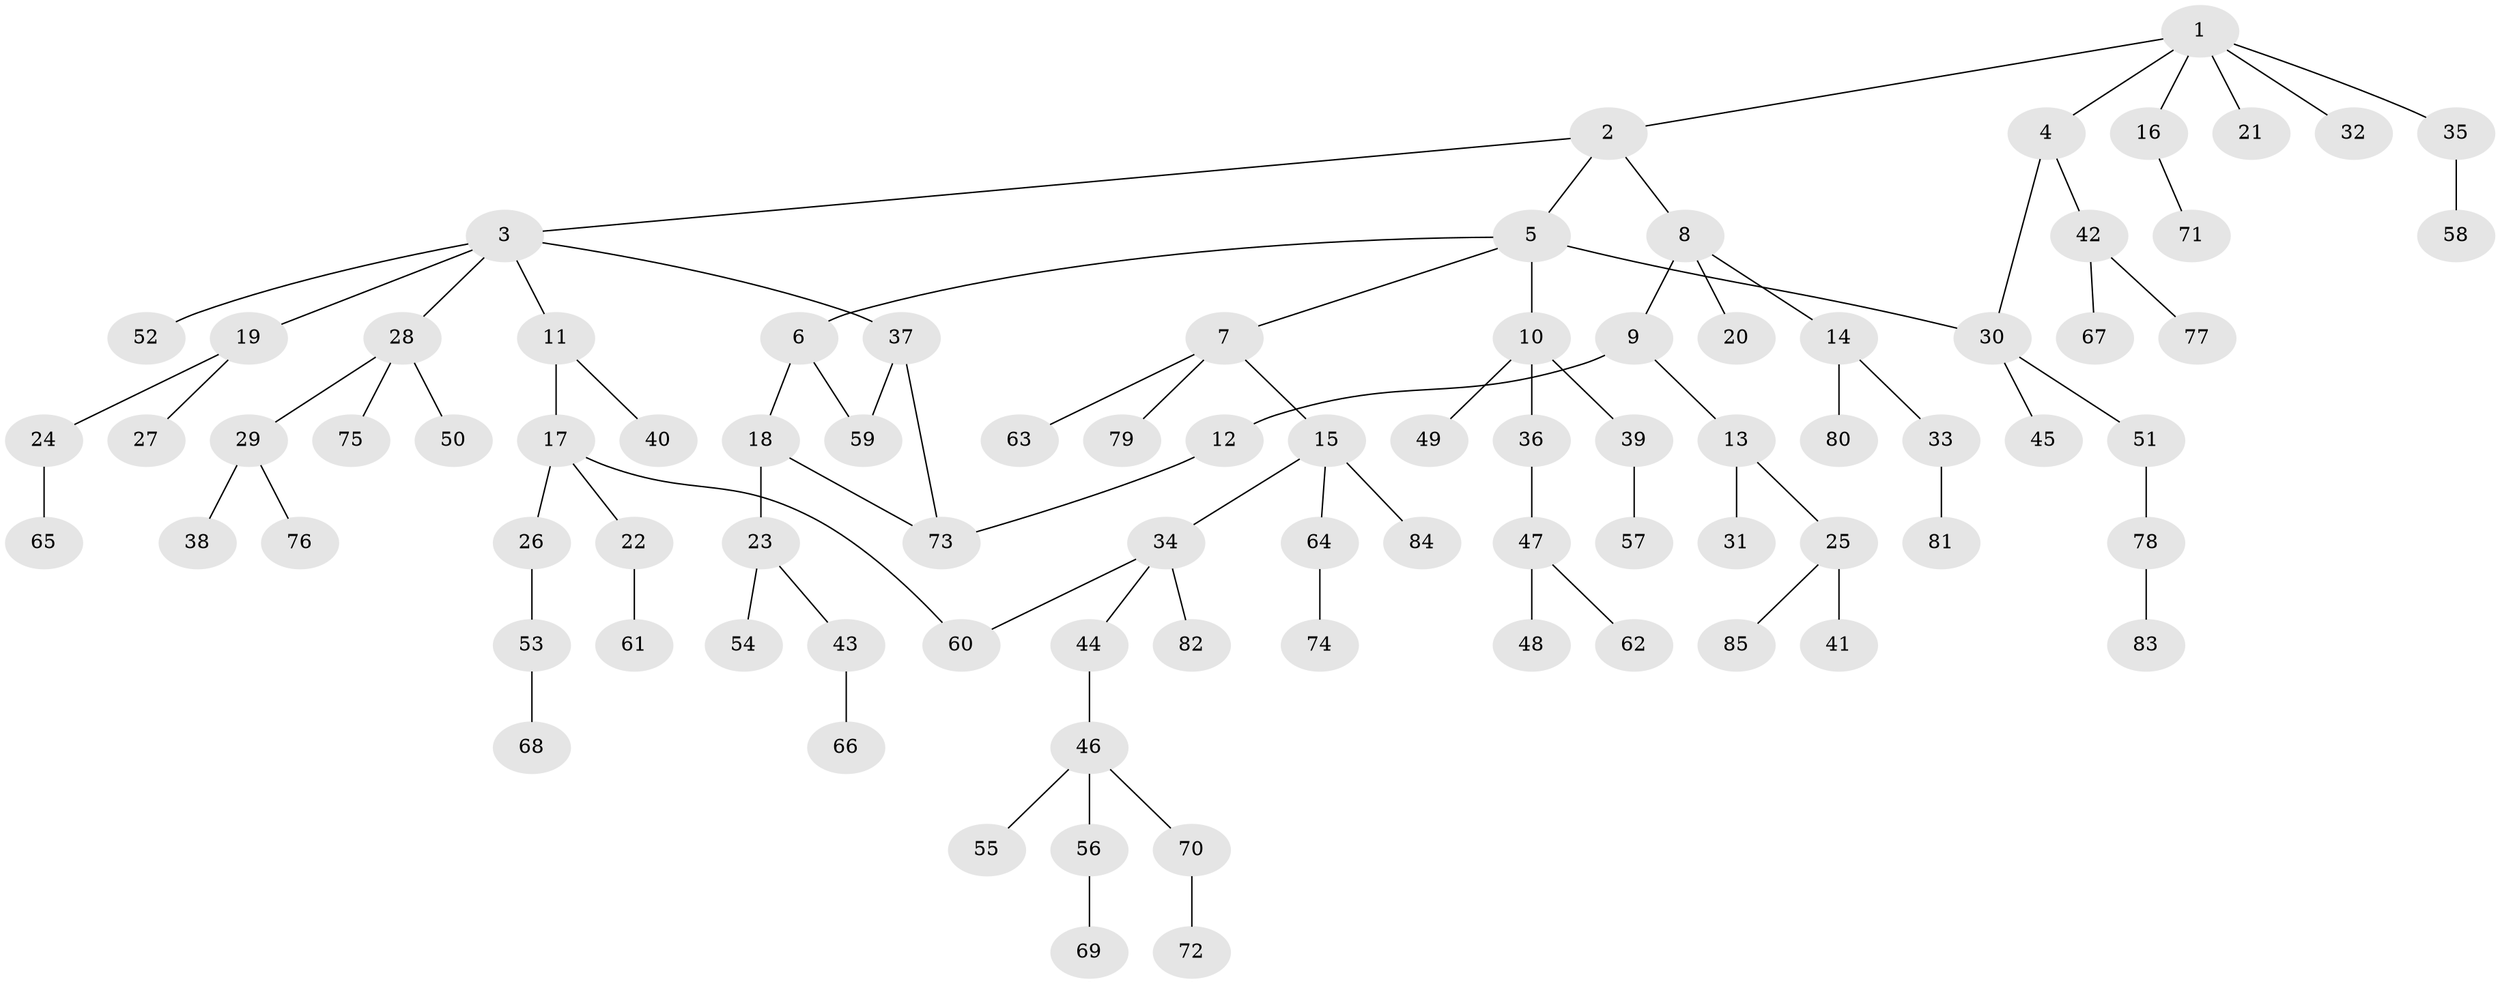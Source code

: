 // coarse degree distribution, {6: 0.018518518518518517, 7: 0.018518518518518517, 5: 0.037037037037037035, 3: 0.16666666666666666, 4: 0.09259259259259259, 2: 0.18518518518518517, 1: 0.48148148148148145}
// Generated by graph-tools (version 1.1) at 2025/41/03/06/25 10:41:26]
// undirected, 85 vertices, 89 edges
graph export_dot {
graph [start="1"]
  node [color=gray90,style=filled];
  1;
  2;
  3;
  4;
  5;
  6;
  7;
  8;
  9;
  10;
  11;
  12;
  13;
  14;
  15;
  16;
  17;
  18;
  19;
  20;
  21;
  22;
  23;
  24;
  25;
  26;
  27;
  28;
  29;
  30;
  31;
  32;
  33;
  34;
  35;
  36;
  37;
  38;
  39;
  40;
  41;
  42;
  43;
  44;
  45;
  46;
  47;
  48;
  49;
  50;
  51;
  52;
  53;
  54;
  55;
  56;
  57;
  58;
  59;
  60;
  61;
  62;
  63;
  64;
  65;
  66;
  67;
  68;
  69;
  70;
  71;
  72;
  73;
  74;
  75;
  76;
  77;
  78;
  79;
  80;
  81;
  82;
  83;
  84;
  85;
  1 -- 2;
  1 -- 4;
  1 -- 16;
  1 -- 21;
  1 -- 32;
  1 -- 35;
  2 -- 3;
  2 -- 5;
  2 -- 8;
  3 -- 11;
  3 -- 19;
  3 -- 28;
  3 -- 37;
  3 -- 52;
  4 -- 42;
  4 -- 30;
  5 -- 6;
  5 -- 7;
  5 -- 10;
  5 -- 30;
  6 -- 18;
  6 -- 59;
  7 -- 15;
  7 -- 63;
  7 -- 79;
  8 -- 9;
  8 -- 14;
  8 -- 20;
  9 -- 12;
  9 -- 13;
  10 -- 36;
  10 -- 39;
  10 -- 49;
  11 -- 17;
  11 -- 40;
  12 -- 73;
  13 -- 25;
  13 -- 31;
  14 -- 33;
  14 -- 80;
  15 -- 34;
  15 -- 64;
  15 -- 84;
  16 -- 71;
  17 -- 22;
  17 -- 26;
  17 -- 60;
  18 -- 23;
  18 -- 73;
  19 -- 24;
  19 -- 27;
  22 -- 61;
  23 -- 43;
  23 -- 54;
  24 -- 65;
  25 -- 41;
  25 -- 85;
  26 -- 53;
  28 -- 29;
  28 -- 50;
  28 -- 75;
  29 -- 38;
  29 -- 76;
  30 -- 45;
  30 -- 51;
  33 -- 81;
  34 -- 44;
  34 -- 82;
  34 -- 60;
  35 -- 58;
  36 -- 47;
  37 -- 59;
  37 -- 73;
  39 -- 57;
  42 -- 67;
  42 -- 77;
  43 -- 66;
  44 -- 46;
  46 -- 55;
  46 -- 56;
  46 -- 70;
  47 -- 48;
  47 -- 62;
  51 -- 78;
  53 -- 68;
  56 -- 69;
  64 -- 74;
  70 -- 72;
  78 -- 83;
}
